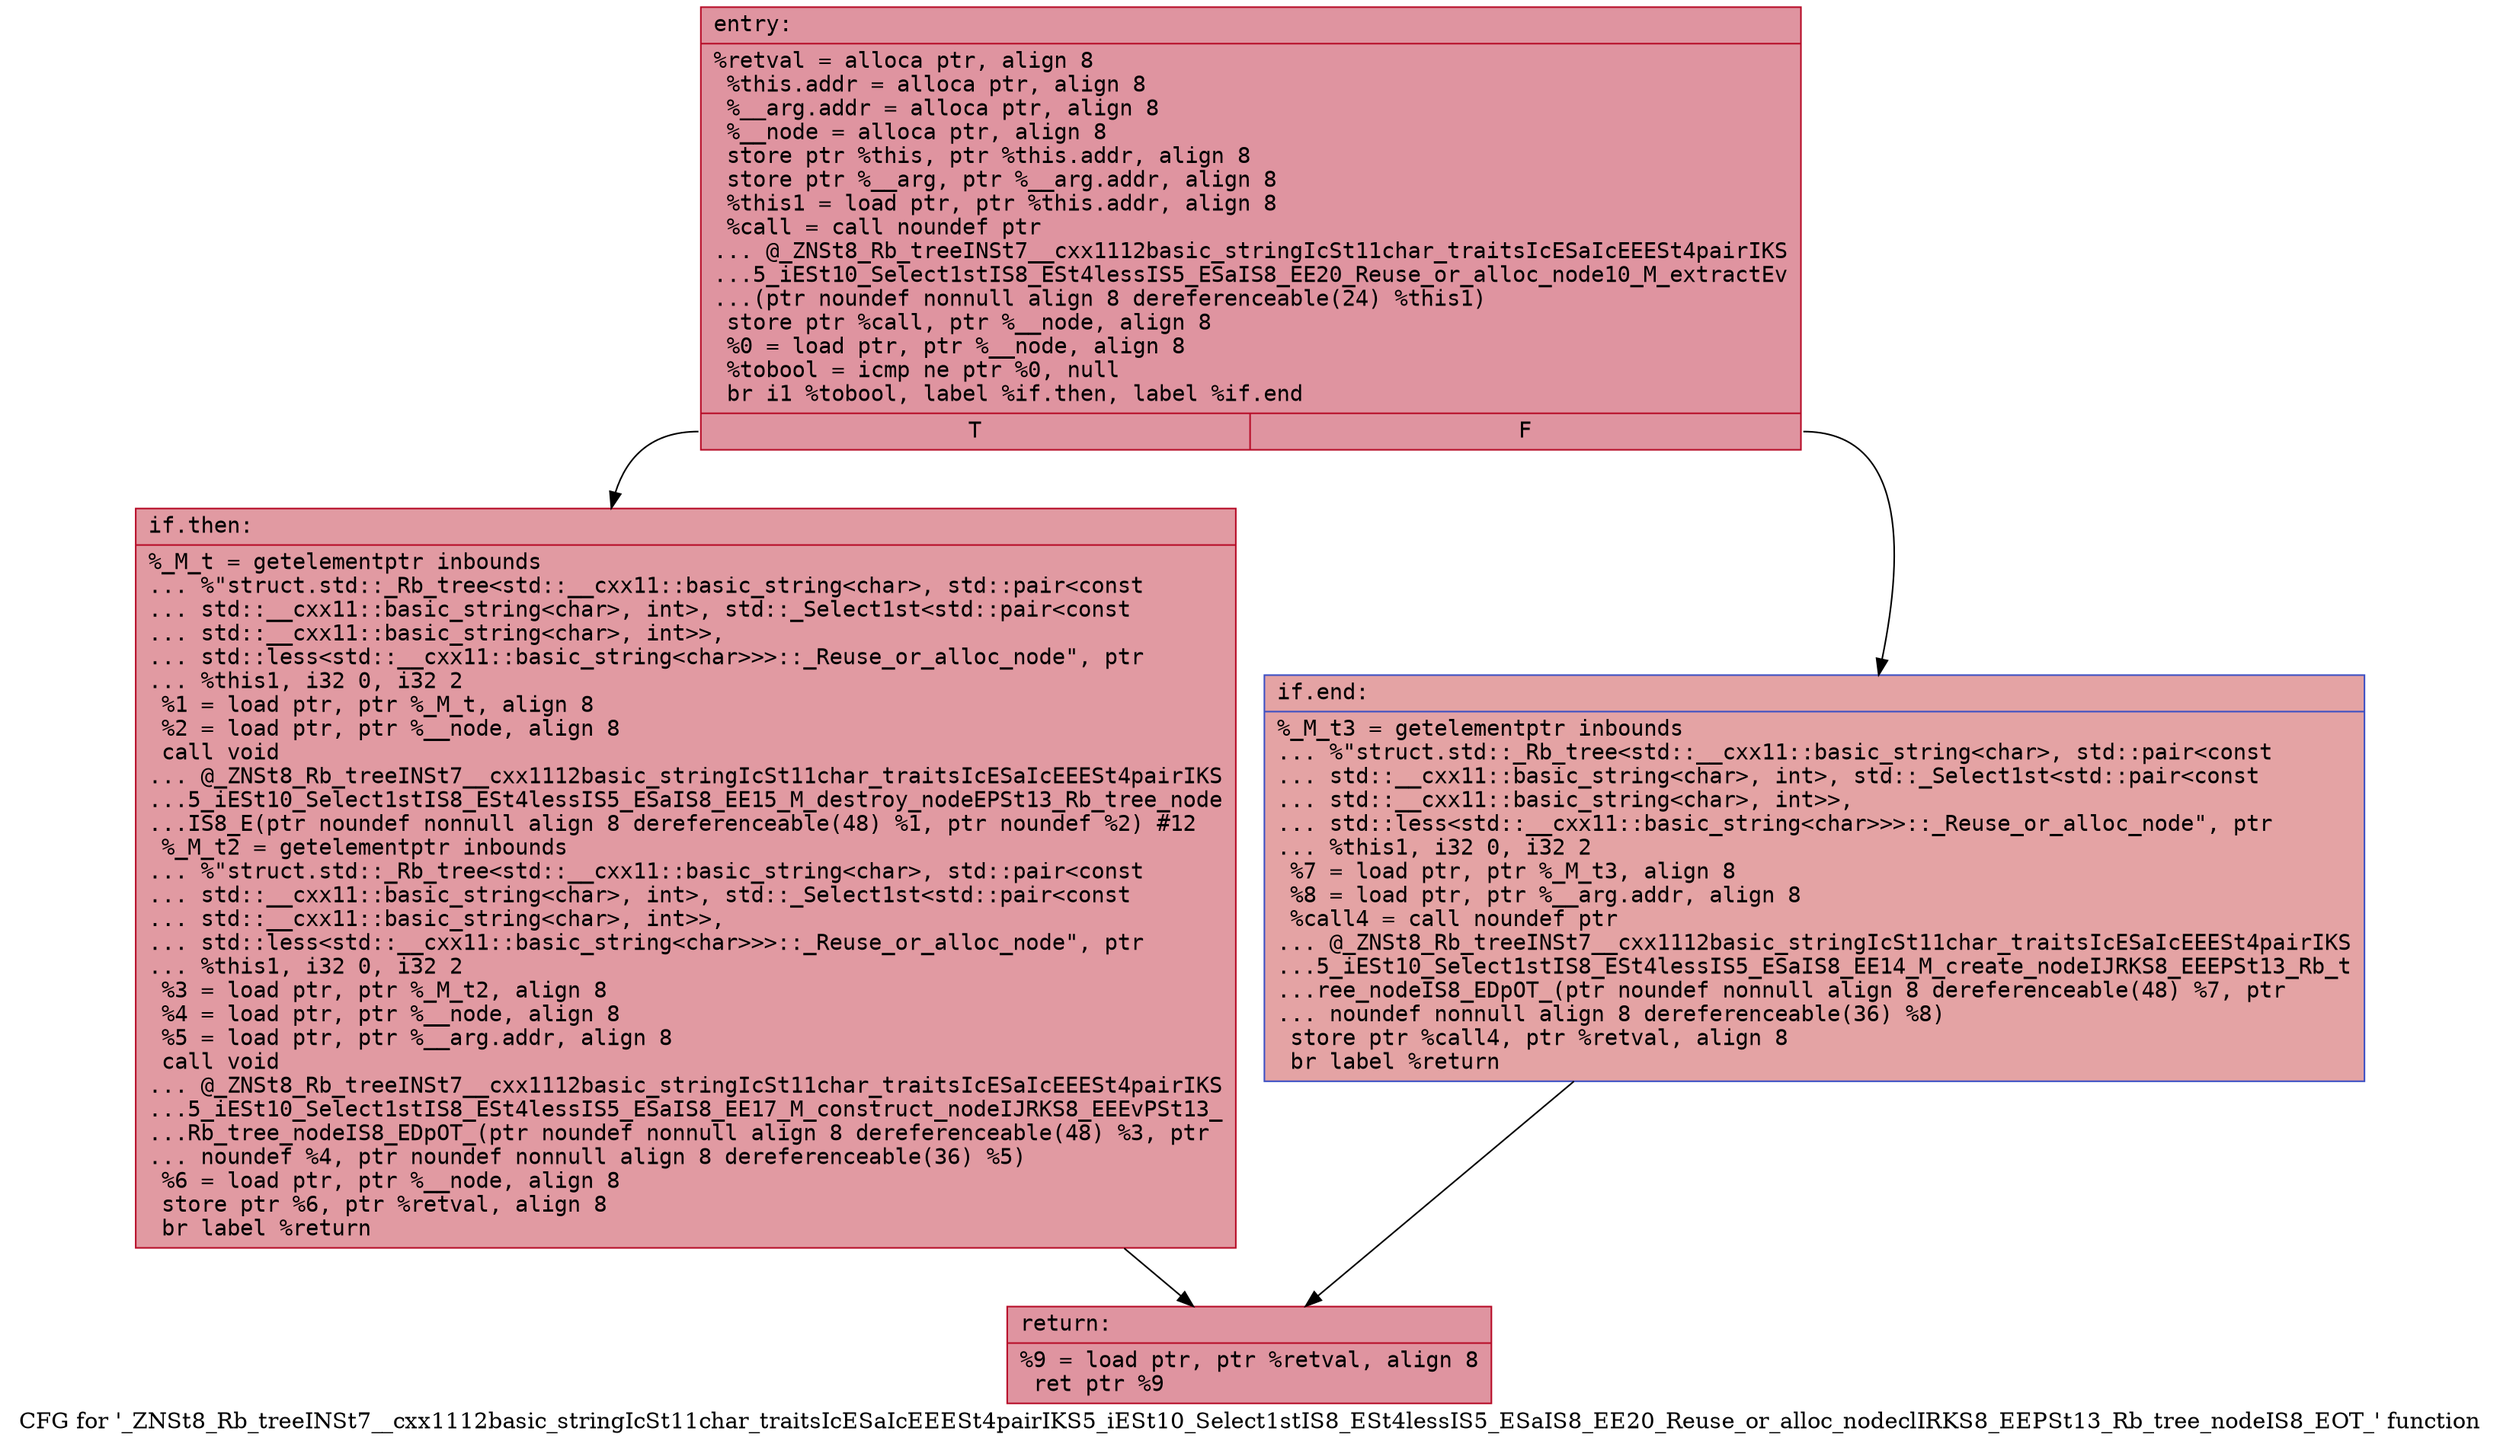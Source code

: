 digraph "CFG for '_ZNSt8_Rb_treeINSt7__cxx1112basic_stringIcSt11char_traitsIcESaIcEEESt4pairIKS5_iESt10_Select1stIS8_ESt4lessIS5_ESaIS8_EE20_Reuse_or_alloc_nodeclIRKS8_EEPSt13_Rb_tree_nodeIS8_EOT_' function" {
	label="CFG for '_ZNSt8_Rb_treeINSt7__cxx1112basic_stringIcSt11char_traitsIcESaIcEEESt4pairIKS5_iESt10_Select1stIS8_ESt4lessIS5_ESaIS8_EE20_Reuse_or_alloc_nodeclIRKS8_EEPSt13_Rb_tree_nodeIS8_EOT_' function";

	Node0x562c2637b6a0 [shape=record,color="#b70d28ff", style=filled, fillcolor="#b70d2870" fontname="Courier",label="{entry:\l|  %retval = alloca ptr, align 8\l  %this.addr = alloca ptr, align 8\l  %__arg.addr = alloca ptr, align 8\l  %__node = alloca ptr, align 8\l  store ptr %this, ptr %this.addr, align 8\l  store ptr %__arg, ptr %__arg.addr, align 8\l  %this1 = load ptr, ptr %this.addr, align 8\l  %call = call noundef ptr\l... @_ZNSt8_Rb_treeINSt7__cxx1112basic_stringIcSt11char_traitsIcESaIcEEESt4pairIKS\l...5_iESt10_Select1stIS8_ESt4lessIS5_ESaIS8_EE20_Reuse_or_alloc_node10_M_extractEv\l...(ptr noundef nonnull align 8 dereferenceable(24) %this1)\l  store ptr %call, ptr %__node, align 8\l  %0 = load ptr, ptr %__node, align 8\l  %tobool = icmp ne ptr %0, null\l  br i1 %tobool, label %if.then, label %if.end\l|{<s0>T|<s1>F}}"];
	Node0x562c2637b6a0:s0 -> Node0x562c2637bd30[tooltip="entry -> if.then\nProbability 62.50%" ];
	Node0x562c2637b6a0:s1 -> Node0x562c2637bda0[tooltip="entry -> if.end\nProbability 37.50%" ];
	Node0x562c2637bd30 [shape=record,color="#b70d28ff", style=filled, fillcolor="#bb1b2c70" fontname="Courier",label="{if.then:\l|  %_M_t = getelementptr inbounds\l... %\"struct.std::_Rb_tree\<std::__cxx11::basic_string\<char\>, std::pair\<const\l... std::__cxx11::basic_string\<char\>, int\>, std::_Select1st\<std::pair\<const\l... std::__cxx11::basic_string\<char\>, int\>\>,\l... std::less\<std::__cxx11::basic_string\<char\>\>\>::_Reuse_or_alloc_node\", ptr\l... %this1, i32 0, i32 2\l  %1 = load ptr, ptr %_M_t, align 8\l  %2 = load ptr, ptr %__node, align 8\l  call void\l... @_ZNSt8_Rb_treeINSt7__cxx1112basic_stringIcSt11char_traitsIcESaIcEEESt4pairIKS\l...5_iESt10_Select1stIS8_ESt4lessIS5_ESaIS8_EE15_M_destroy_nodeEPSt13_Rb_tree_node\l...IS8_E(ptr noundef nonnull align 8 dereferenceable(48) %1, ptr noundef %2) #12\l  %_M_t2 = getelementptr inbounds\l... %\"struct.std::_Rb_tree\<std::__cxx11::basic_string\<char\>, std::pair\<const\l... std::__cxx11::basic_string\<char\>, int\>, std::_Select1st\<std::pair\<const\l... std::__cxx11::basic_string\<char\>, int\>\>,\l... std::less\<std::__cxx11::basic_string\<char\>\>\>::_Reuse_or_alloc_node\", ptr\l... %this1, i32 0, i32 2\l  %3 = load ptr, ptr %_M_t2, align 8\l  %4 = load ptr, ptr %__node, align 8\l  %5 = load ptr, ptr %__arg.addr, align 8\l  call void\l... @_ZNSt8_Rb_treeINSt7__cxx1112basic_stringIcSt11char_traitsIcESaIcEEESt4pairIKS\l...5_iESt10_Select1stIS8_ESt4lessIS5_ESaIS8_EE17_M_construct_nodeIJRKS8_EEEvPSt13_\l...Rb_tree_nodeIS8_EDpOT_(ptr noundef nonnull align 8 dereferenceable(48) %3, ptr\l... noundef %4, ptr noundef nonnull align 8 dereferenceable(36) %5)\l  %6 = load ptr, ptr %__node, align 8\l  store ptr %6, ptr %retval, align 8\l  br label %return\l}"];
	Node0x562c2637bd30 -> Node0x562c2637c740[tooltip="if.then -> return\nProbability 100.00%" ];
	Node0x562c2637bda0 [shape=record,color="#3d50c3ff", style=filled, fillcolor="#c32e3170" fontname="Courier",label="{if.end:\l|  %_M_t3 = getelementptr inbounds\l... %\"struct.std::_Rb_tree\<std::__cxx11::basic_string\<char\>, std::pair\<const\l... std::__cxx11::basic_string\<char\>, int\>, std::_Select1st\<std::pair\<const\l... std::__cxx11::basic_string\<char\>, int\>\>,\l... std::less\<std::__cxx11::basic_string\<char\>\>\>::_Reuse_or_alloc_node\", ptr\l... %this1, i32 0, i32 2\l  %7 = load ptr, ptr %_M_t3, align 8\l  %8 = load ptr, ptr %__arg.addr, align 8\l  %call4 = call noundef ptr\l... @_ZNSt8_Rb_treeINSt7__cxx1112basic_stringIcSt11char_traitsIcESaIcEEESt4pairIKS\l...5_iESt10_Select1stIS8_ESt4lessIS5_ESaIS8_EE14_M_create_nodeIJRKS8_EEEPSt13_Rb_t\l...ree_nodeIS8_EDpOT_(ptr noundef nonnull align 8 dereferenceable(48) %7, ptr\l... noundef nonnull align 8 dereferenceable(36) %8)\l  store ptr %call4, ptr %retval, align 8\l  br label %return\l}"];
	Node0x562c2637bda0 -> Node0x562c2637c740[tooltip="if.end -> return\nProbability 100.00%" ];
	Node0x562c2637c740 [shape=record,color="#b70d28ff", style=filled, fillcolor="#b70d2870" fontname="Courier",label="{return:\l|  %9 = load ptr, ptr %retval, align 8\l  ret ptr %9\l}"];
}
